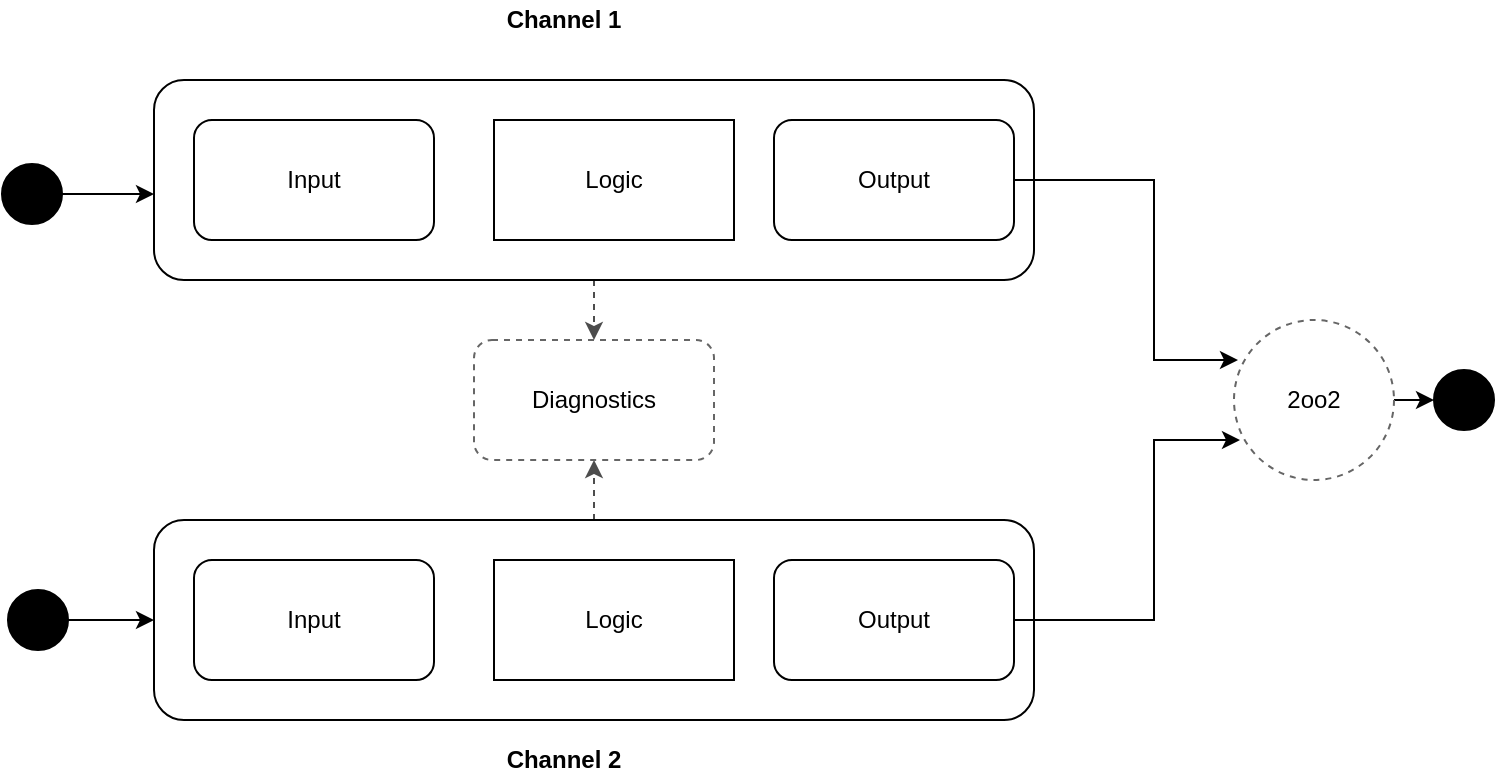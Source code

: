 <mxfile version="12.2.2" type="device" pages="1"><diagram id="y7gkxIAifrLNo_HlFBVk" name="Page-1"><mxGraphModel dx="786" dy="580" grid="1" gridSize="10" guides="1" tooltips="1" connect="1" arrows="1" fold="1" page="1" pageScale="1" pageWidth="850" pageHeight="1100" math="0" shadow="0"><root><mxCell id="0"/><mxCell id="1" parent="0"/><mxCell id="3ze0Wx_hJvpcpqxKSy_7-22" style="edgeStyle=orthogonalEdgeStyle;rounded=0;orthogonalLoop=1;jettySize=auto;html=1;exitX=0.5;exitY=1;exitDx=0;exitDy=0;entryX=0.5;entryY=0;entryDx=0;entryDy=0;dashed=1;strokeColor=#4D4D4D;" edge="1" parent="1" source="3ze0Wx_hJvpcpqxKSy_7-5" target="3ze0Wx_hJvpcpqxKSy_7-20"><mxGeometry relative="1" as="geometry"/></mxCell><mxCell id="3ze0Wx_hJvpcpqxKSy_7-5" value="" style="rounded=1;whiteSpace=wrap;html=1;" vertex="1" parent="1"><mxGeometry x="140" y="220" width="440" height="100" as="geometry"/></mxCell><mxCell id="3ze0Wx_hJvpcpqxKSy_7-1" value="Input" style="rounded=1;whiteSpace=wrap;html=1;" vertex="1" parent="1"><mxGeometry x="160" y="240" width="120" height="60" as="geometry"/></mxCell><mxCell id="3ze0Wx_hJvpcpqxKSy_7-2" value="Logic" style="rounded=0;whiteSpace=wrap;html=1;" vertex="1" parent="1"><mxGeometry x="310" y="240" width="120" height="60" as="geometry"/></mxCell><mxCell id="3ze0Wx_hJvpcpqxKSy_7-25" style="edgeStyle=orthogonalEdgeStyle;rounded=0;orthogonalLoop=1;jettySize=auto;html=1;strokeColor=#000000;entryX=0.025;entryY=0.238;entryDx=0;entryDy=0;entryPerimeter=0;" edge="1" parent="1" source="3ze0Wx_hJvpcpqxKSy_7-4" target="3ze0Wx_hJvpcpqxKSy_7-28"><mxGeometry relative="1" as="geometry"><mxPoint x="690" y="360" as="targetPoint"/><Array as="points"><mxPoint x="640" y="270"/><mxPoint x="640" y="360"/></Array></mxGeometry></mxCell><mxCell id="3ze0Wx_hJvpcpqxKSy_7-4" value="Output" style="rounded=1;whiteSpace=wrap;html=1;" vertex="1" parent="1"><mxGeometry x="450" y="240" width="120" height="60" as="geometry"/></mxCell><mxCell id="3ze0Wx_hJvpcpqxKSy_7-27" style="edgeStyle=orthogonalEdgeStyle;rounded=0;orthogonalLoop=1;jettySize=auto;html=1;exitX=1;exitY=0.5;exitDx=0;exitDy=0;exitPerimeter=0;entryX=0;entryY=0.5;entryDx=0;entryDy=0;strokeColor=#000000;" edge="1" parent="1" target="3ze0Wx_hJvpcpqxKSy_7-26"><mxGeometry relative="1" as="geometry"><mxPoint x="750" y="380" as="sourcePoint"/></mxGeometry></mxCell><mxCell id="3ze0Wx_hJvpcpqxKSy_7-23" style="edgeStyle=orthogonalEdgeStyle;rounded=0;orthogonalLoop=1;jettySize=auto;html=1;exitX=0.5;exitY=0;exitDx=0;exitDy=0;entryX=0.5;entryY=1;entryDx=0;entryDy=0;dashed=1;strokeColor=#4D4D4D;" edge="1" parent="1" source="3ze0Wx_hJvpcpqxKSy_7-7" target="3ze0Wx_hJvpcpqxKSy_7-20"><mxGeometry relative="1" as="geometry"/></mxCell><mxCell id="3ze0Wx_hJvpcpqxKSy_7-7" value="" style="rounded=1;whiteSpace=wrap;html=1;" vertex="1" parent="1"><mxGeometry x="140" y="440" width="440" height="100" as="geometry"/></mxCell><mxCell id="3ze0Wx_hJvpcpqxKSy_7-8" value="Input" style="rounded=1;whiteSpace=wrap;html=1;" vertex="1" parent="1"><mxGeometry x="160" y="460" width="120" height="60" as="geometry"/></mxCell><mxCell id="3ze0Wx_hJvpcpqxKSy_7-9" value="Logic" style="rounded=0;whiteSpace=wrap;html=1;" vertex="1" parent="1"><mxGeometry x="310" y="460" width="120" height="60" as="geometry"/></mxCell><mxCell id="3ze0Wx_hJvpcpqxKSy_7-24" style="edgeStyle=orthogonalEdgeStyle;rounded=0;orthogonalLoop=1;jettySize=auto;html=1;strokeColor=#000000;entryX=0.038;entryY=0.738;entryDx=0;entryDy=0;entryPerimeter=0;" edge="1" parent="1" source="3ze0Wx_hJvpcpqxKSy_7-10" target="3ze0Wx_hJvpcpqxKSy_7-28"><mxGeometry relative="1" as="geometry"><mxPoint x="690" y="400" as="targetPoint"/><Array as="points"><mxPoint x="640" y="490"/><mxPoint x="640" y="400"/></Array></mxGeometry></mxCell><mxCell id="3ze0Wx_hJvpcpqxKSy_7-10" value="Output" style="rounded=1;whiteSpace=wrap;html=1;" vertex="1" parent="1"><mxGeometry x="450" y="460" width="120" height="60" as="geometry"/></mxCell><mxCell id="3ze0Wx_hJvpcpqxKSy_7-16" style="edgeStyle=orthogonalEdgeStyle;rounded=0;orthogonalLoop=1;jettySize=auto;html=1;exitX=1;exitY=0.5;exitDx=0;exitDy=0;entryX=0;entryY=0.57;entryDx=0;entryDy=0;entryPerimeter=0;" edge="1" parent="1" source="3ze0Wx_hJvpcpqxKSy_7-11" target="3ze0Wx_hJvpcpqxKSy_7-5"><mxGeometry relative="1" as="geometry"/></mxCell><mxCell id="3ze0Wx_hJvpcpqxKSy_7-11" value="" style="ellipse;whiteSpace=wrap;html=1;aspect=fixed;fillColor=#000000;" vertex="1" parent="1"><mxGeometry x="64" y="262" width="30" height="30" as="geometry"/></mxCell><mxCell id="3ze0Wx_hJvpcpqxKSy_7-15" style="edgeStyle=orthogonalEdgeStyle;rounded=0;orthogonalLoop=1;jettySize=auto;html=1;exitX=1;exitY=0.5;exitDx=0;exitDy=0;entryX=0;entryY=0.5;entryDx=0;entryDy=0;" edge="1" parent="1" source="3ze0Wx_hJvpcpqxKSy_7-12" target="3ze0Wx_hJvpcpqxKSy_7-7"><mxGeometry relative="1" as="geometry"/></mxCell><mxCell id="3ze0Wx_hJvpcpqxKSy_7-12" value="" style="ellipse;whiteSpace=wrap;html=1;aspect=fixed;fillColor=#000000;" vertex="1" parent="1"><mxGeometry x="67" y="475" width="30" height="30" as="geometry"/></mxCell><mxCell id="3ze0Wx_hJvpcpqxKSy_7-17" value="&lt;b&gt;Channel 2&lt;/b&gt;" style="text;html=1;strokeColor=none;fillColor=none;align=center;verticalAlign=middle;whiteSpace=wrap;rounded=0;" vertex="1" parent="1"><mxGeometry x="310" y="550" width="70" height="20" as="geometry"/></mxCell><mxCell id="3ze0Wx_hJvpcpqxKSy_7-19" value="&lt;b&gt;Channel 1&lt;/b&gt;" style="text;html=1;strokeColor=none;fillColor=none;align=center;verticalAlign=middle;whiteSpace=wrap;rounded=0;" vertex="1" parent="1"><mxGeometry x="310" y="180" width="70" height="20" as="geometry"/></mxCell><mxCell id="3ze0Wx_hJvpcpqxKSy_7-20" value="Diagnostics" style="rounded=1;whiteSpace=wrap;html=1;fillColor=#FFFFFF;dashed=1;strokeColor=#666666;" vertex="1" parent="1"><mxGeometry x="300" y="350" width="120" height="60" as="geometry"/></mxCell><mxCell id="3ze0Wx_hJvpcpqxKSy_7-26" value="" style="ellipse;whiteSpace=wrap;html=1;aspect=fixed;fillColor=#000000;" vertex="1" parent="1"><mxGeometry x="780" y="365" width="30" height="30" as="geometry"/></mxCell><mxCell id="3ze0Wx_hJvpcpqxKSy_7-28" value="2oo2" style="ellipse;whiteSpace=wrap;html=1;aspect=fixed;dashed=1;strokeColor=#666666;fillColor=#FFFFFF;" vertex="1" parent="1"><mxGeometry x="680" y="340" width="80" height="80" as="geometry"/></mxCell></root></mxGraphModel></diagram></mxfile>